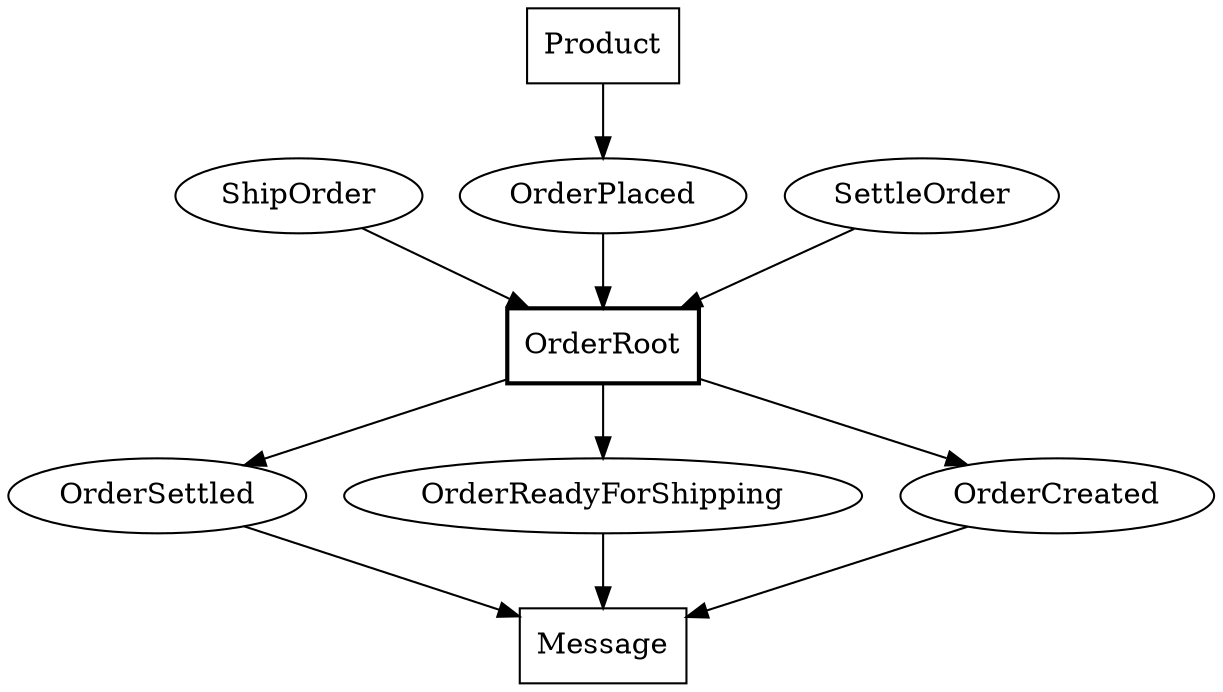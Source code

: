 digraph {
splines=spline;
"ShipOrder" -> "OrderRoot" [style=solid];
"OrderRoot" -> "OrderSettled" [style=solid];
"OrderRoot" -> "OrderReadyForShipping" [style=solid];
"OrderCreated" -> "Message" [style=solid];
"OrderPlaced" -> "OrderRoot" [style=solid];
"Product" -> "OrderPlaced" [style=solid];
"OrderSettled" -> "Message" [style=solid];
"OrderReadyForShipping" -> "Message" [style=solid];
"SettleOrder" -> "OrderRoot" [style=solid];
"OrderRoot" -> "OrderCreated" [style=solid];
"SettleOrder"[shape=ellipse];
"Message"[shape=box];
"ShipOrder"[shape=ellipse];
"OrderPlaced"[shape=ellipse];
"Product"[shape=box];
"OrderRoot"[shape=box,style=bold];
"OrderCreated"[shape=ellipse];
"OrderSettled"[shape=ellipse];
"OrderReadyForShipping"[shape=ellipse];
}
